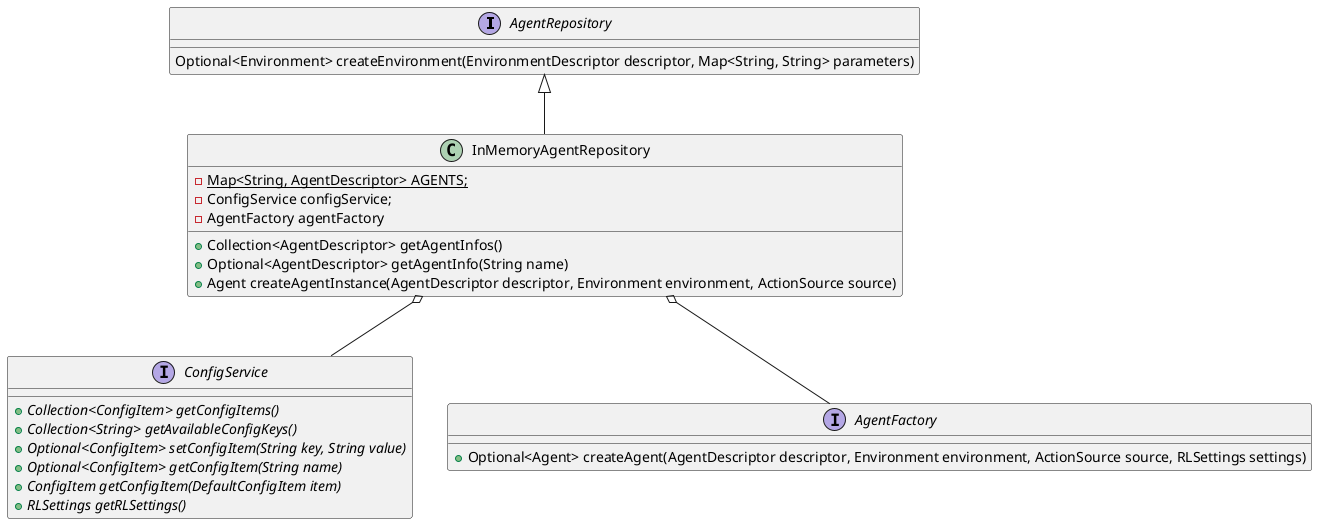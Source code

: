 @startuml
'https://plantuml.com/class-diagram

interface AgentRepository {
    Optional<Environment> createEnvironment(EnvironmentDescriptor descriptor, Map<String, String> parameters)
}

interface ConfigService {
    +{abstract} Collection<ConfigItem> getConfigItems()
    +{abstract} Collection<String> getAvailableConfigKeys()
    +{abstract} Optional<ConfigItem> setConfigItem(String key, String value)
    +{abstract} Optional<ConfigItem> getConfigItem(String name)
    +{abstract} ConfigItem getConfigItem(DefaultConfigItem item)
    +{abstract} RLSettings getRLSettings()
}

interface AgentFactory {
    +Optional<Agent> createAgent(AgentDescriptor descriptor, Environment environment, ActionSource source, RLSettings settings)
}

class InMemoryAgentRepository {
    -{static} Map<String, AgentDescriptor> AGENTS;
    -ConfigService configService;
    -AgentFactory agentFactory

    +Collection<AgentDescriptor> getAgentInfos()
    +Optional<AgentDescriptor> getAgentInfo(String name)
    +Agent createAgentInstance(AgentDescriptor descriptor, Environment environment, ActionSource source)
}

AgentRepository <|-- InMemoryAgentRepository
InMemoryAgentRepository o-- ConfigService
InMemoryAgentRepository o-- AgentFactory

@enduml